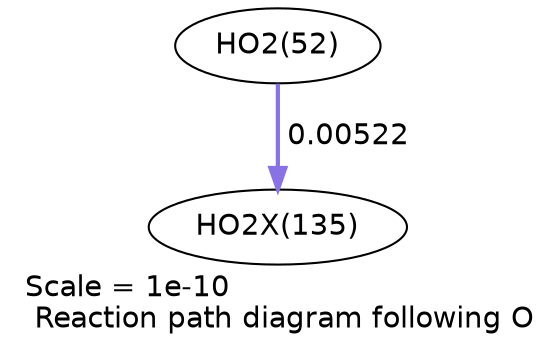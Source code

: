 digraph reaction_paths {
center=1;
s21 -> s53[fontname="Helvetica", penwidth=2.03, arrowsize=1.02, color="0.7, 0.505, 0.9"
, label=" 0.00522"];
s21 [ fontname="Helvetica", label="HO2(52)"];
s53 [ fontname="Helvetica", label="HO2X(135)"];
 label = "Scale = 1e-10\l Reaction path diagram following O";
 fontname = "Helvetica";
}

